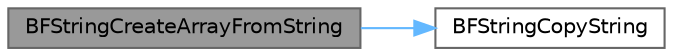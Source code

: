 digraph "BFStringCreateArrayFromString"
{
 // LATEX_PDF_SIZE
  bgcolor="transparent";
  edge [fontname=Helvetica,fontsize=10,labelfontname=Helvetica,labelfontsize=10];
  node [fontname=Helvetica,fontsize=10,shape=box,height=0.2,width=0.4];
  rankdir="LR";
  Node1 [id="Node000001",label="BFStringCreateArrayFromString",height=0.2,width=0.4,color="gray40", fillcolor="grey60", style="filled", fontcolor="black",tooltip=" "];
  Node1 -> Node2 [id="edge1_Node000001_Node000002",color="steelblue1",style="solid",tooltip=" "];
  Node2 [id="Node000002",label="BFStringCopyString",height=0.2,width=0.4,color="grey40", fillcolor="white", style="filled",URL="$de/ddd/stringutils_8c.html#a39dd237554864d6fe34a02a05a259bd6",tooltip=" "];
}
